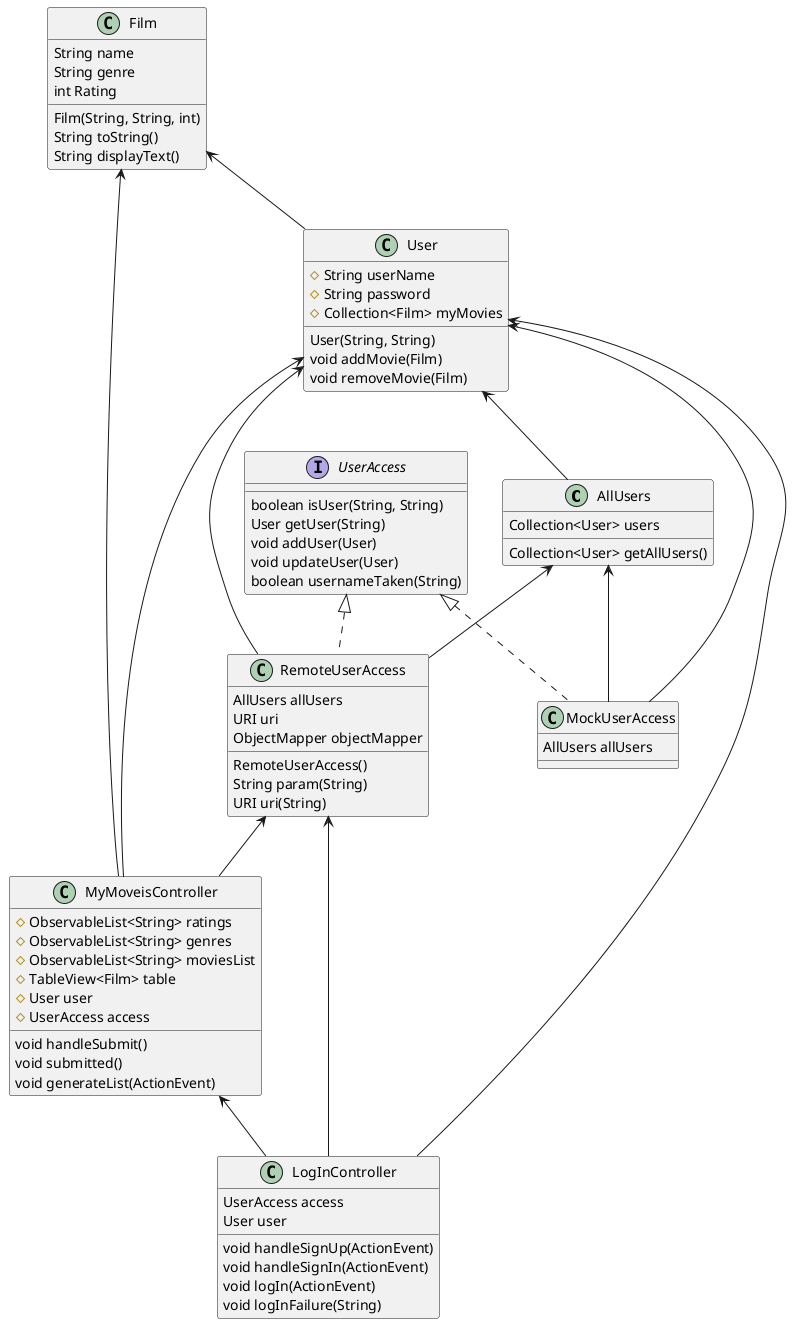 @startuml
AllUsers <-- RemoteUserAccess
AllUsers <-- MockUserAccess

User <-- AllUsers
User <-- MyMoveisController
User <-- LogInController
User <-- RemoteUserAccess
User <-- MockUserAccess

Film <-- User
Film <-- MyMoveisController

MyMoveisController <-- LogInController


UserAccess <|.. MockUserAccess
UserAccess <|.. RemoteUserAccess

RemoteUserAccess <-- MyMoveisController

RemoteUserAccess <-- LogInController

class AllUsers{
Collection<User> users
Collection<User> getAllUsers()
}

class User{
#String userName
#String password
#Collection<Film> myMovies
User(String, String)
void addMovie(Film)
void removeMovie(Film)
}

class Film{
String name
String genre
int Rating
Film(String, String, int)
String toString()
String displayText()
}

class LogInController{
UserAccess access
User user
void handleSignUp(ActionEvent)
void handleSignIn(ActionEvent)
void logIn(ActionEvent)
void logInFailure(String)
}

class MyMoveisController{
#ObservableList<String> ratings
#ObservableList<String> genres
#ObservableList<String> moviesList
#TableView<Film> table
#User user
#UserAccess access
void handleSubmit()
void submitted()
void generateList(ActionEvent)
}

class RemoteUserAccess{
AllUsers allUsers
URI uri
ObjectMapper objectMapper
RemoteUserAccess()
String param(String)
URI uri(String)
}

interface UserAccess{
boolean isUser(String, String)
User getUser(String)
void addUser(User)
void updateUser(User)
boolean usernameTaken(String)
}

class MockUserAccess{
AllUsers allUsers
}
@enduml